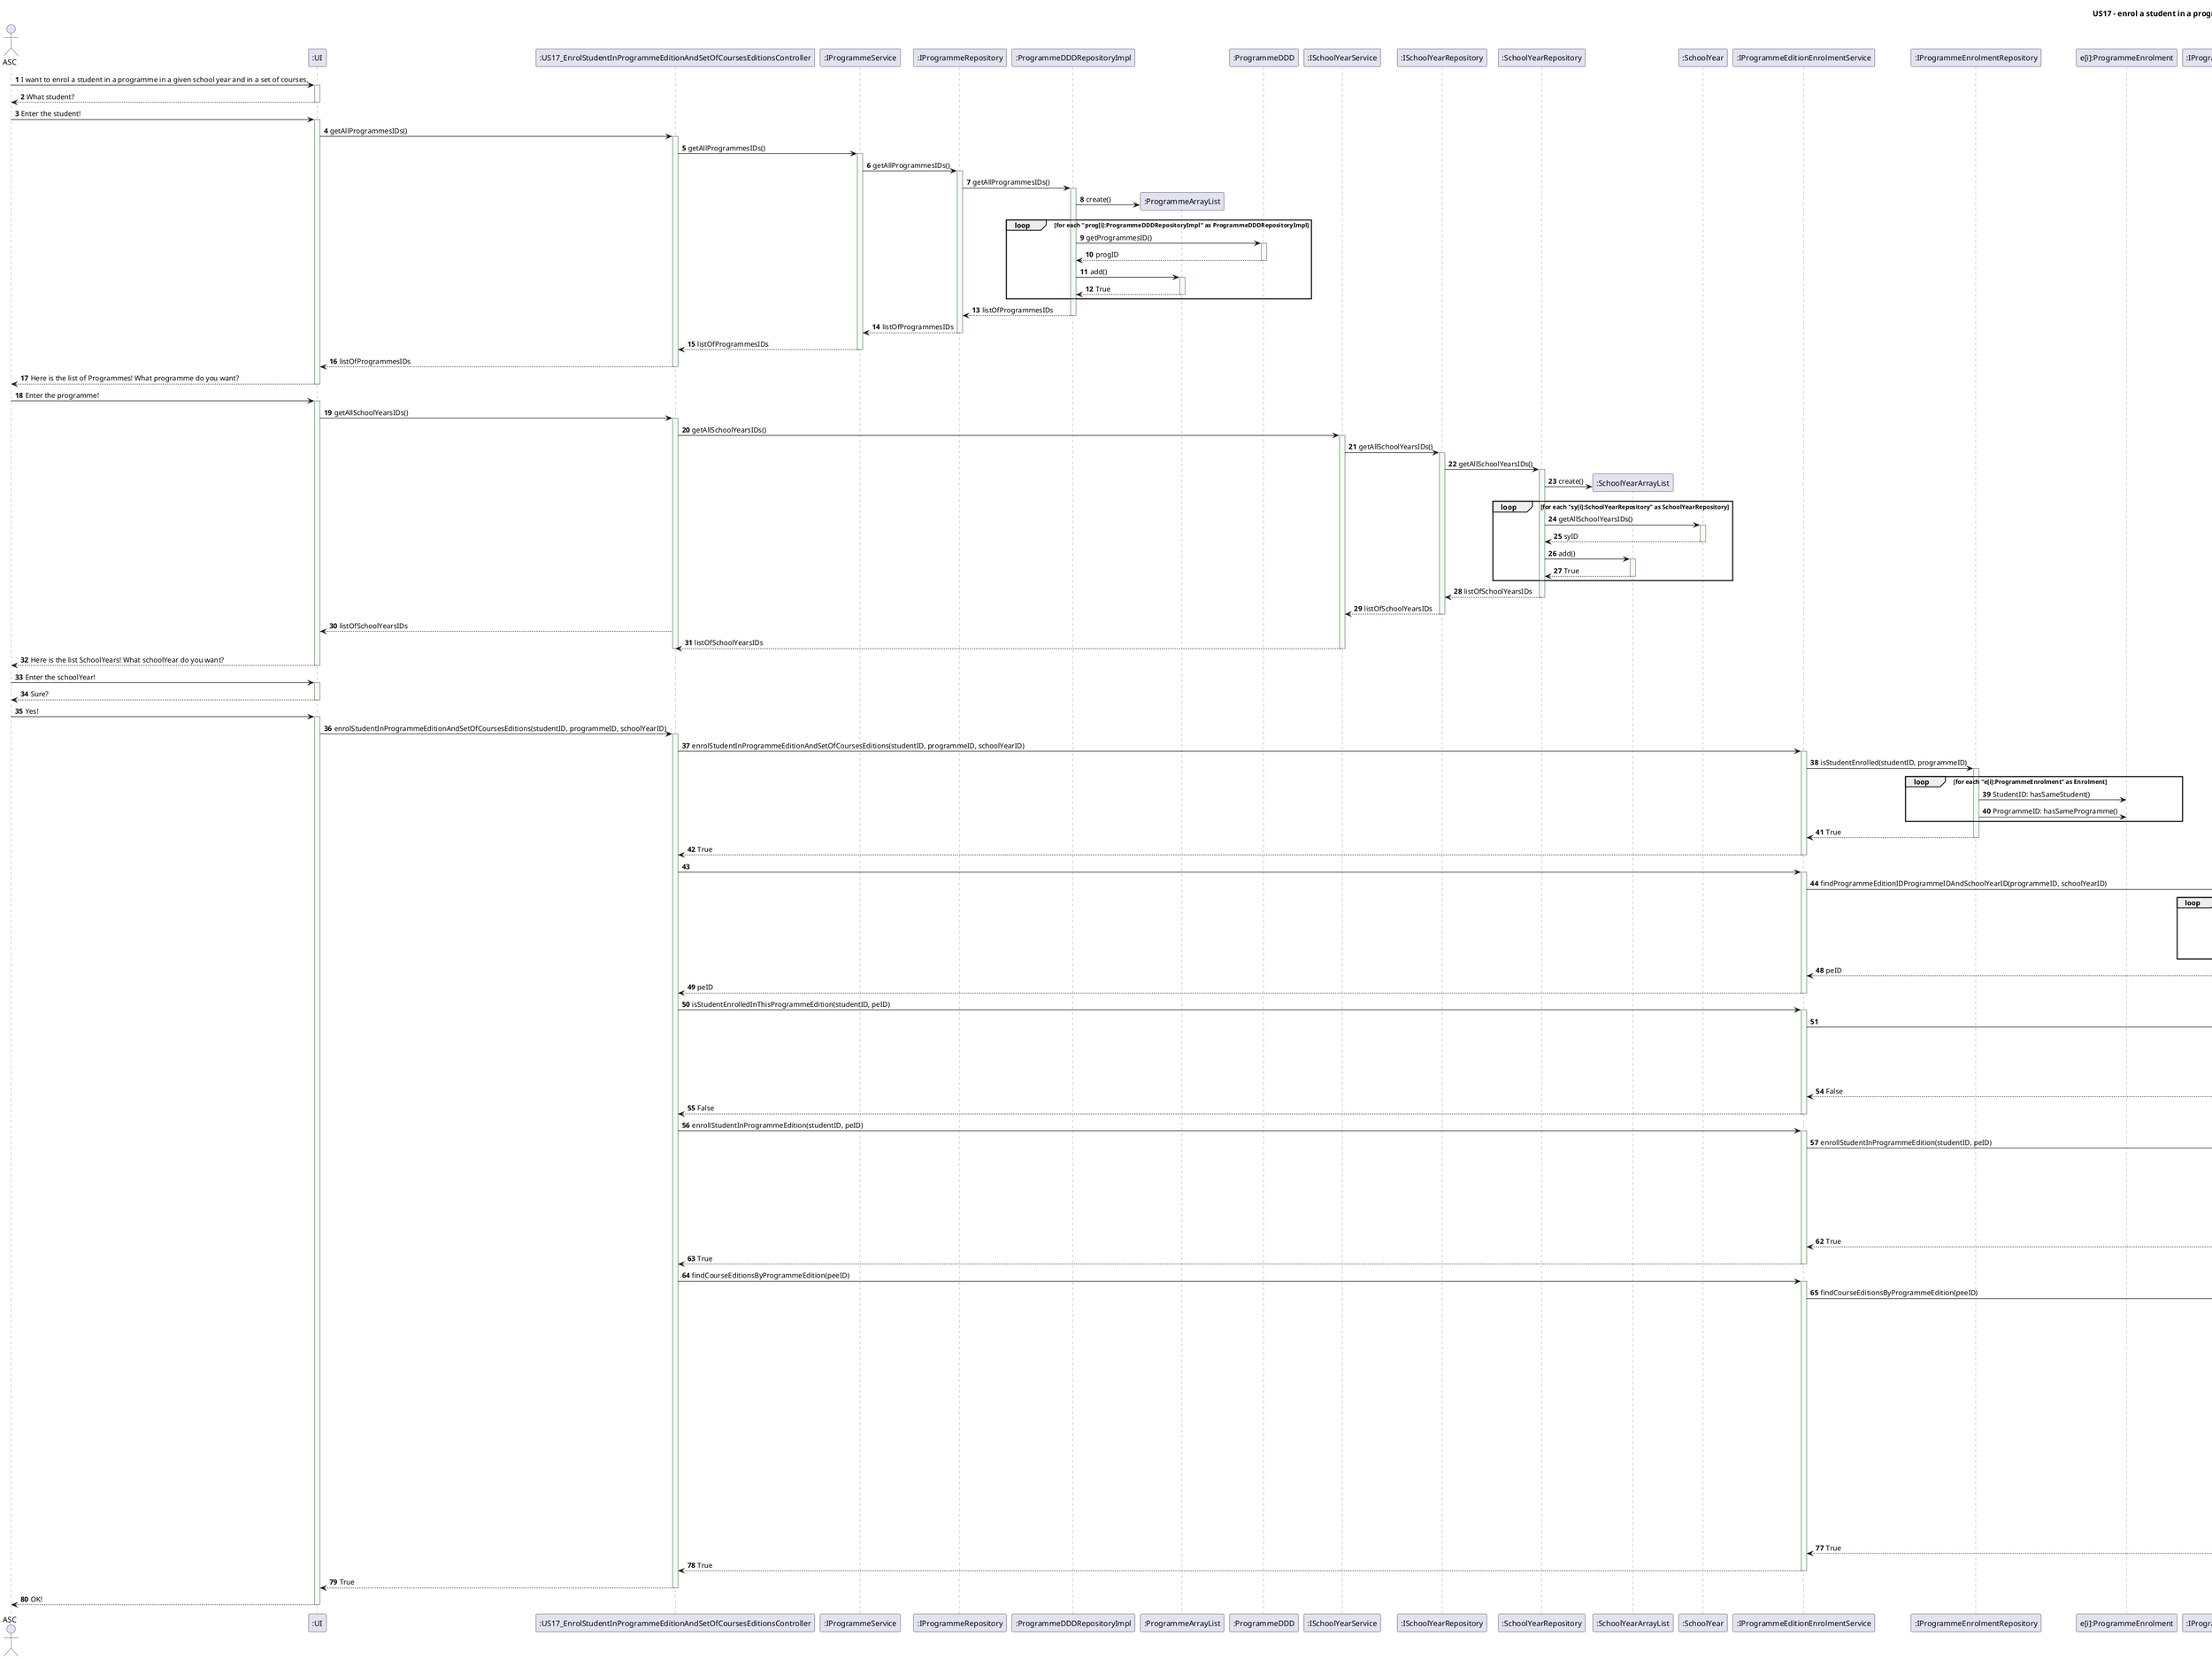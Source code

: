 @startuml
autonumber
skinparam sequence {
LifeLineBorderColor Grey
LifeLineBackgroundColor HoneyDew
}
title US17 - enrol a student in a programme in a given school year and in a set of courses
actor ASC
participant ":UI" as UI
ASC -> UI : I want to enrol a student in a programme in a given school year and in a set of courses.
activate UI
UI --> ASC : What student?
deactivate UI
ASC -> UI : Enter the student!

'' Get Programmes

activate UI
participant ":US17_EnrolStudentInProgrammeEditionAndSetOfCoursesEditionsController" as Controller
UI -> Controller : getAllProgrammesIDs()
activate Controller
participant ":IProgrammeService" as IProgrammeService
Controller -> IProgrammeService : getAllProgrammesIDs()
participant ":IProgrammeRepository" as ProgrammeRepository
activate IProgrammeService
IProgrammeService -> ProgrammeRepository : getAllProgrammesIDs()
activate ProgrammeRepository
participant ":ProgrammeDDDRepositoryImpl" as ProgrammeDDDRepositoryImpl
ProgrammeRepository -> ProgrammeDDDRepositoryImpl : getAllProgrammesIDs()
activate ProgrammeDDDRepositoryImpl

create ":ProgrammeArrayList"
ProgrammeDDDRepositoryImpl -> ":ProgrammeArrayList": create()
participant ":ProgrammeDDD" as ProgrammeDDD
loop for each "prog[i]:ProgrammeDDDRepositoryImpl" as ProgrammeDDDRepositoryImpl
ProgrammeDDDRepositoryImpl -> ProgrammeDDD :  getProgrammesID()
participant ":ProgrammeDDD" as ProgrammeDDD
activate ProgrammeDDD
ProgrammeDDD --> ProgrammeDDDRepositoryImpl : progID
deactivate ProgrammeDDD
ProgrammeDDDRepositoryImpl -> ":ProgrammeArrayList" :  add()
activate ":ProgrammeArrayList"
":ProgrammeArrayList" --> ProgrammeDDDRepositoryImpl: True
deactivate ":ProgrammeArrayList"
end

ProgrammeDDDRepositoryImpl --> ProgrammeRepository : listOfProgrammesIDs
deactivate ProgrammeDDDRepositoryImpl
ProgrammeRepository --> IProgrammeService : listOfProgrammesIDs
deactivate ProgrammeRepository
IProgrammeService --> Controller : listOfProgrammesIDs
deactivate IProgrammeService
Controller --> UI : listOfProgrammesIDs
deactivate Controller
UI --> ASC : Here is the list of Programmes! What programme do you want?
deactivate UI
ASC -> UI : Enter the programme!

'' Get SchoolYears

activate UI
UI -> Controller : getAllSchoolYearsIDs()
activate Controller
participant ":ISchoolYearService" as ISchoolYearService
Controller -> ISchoolYearService : getAllSchoolYearsIDs()
participant ":ISchoolYearRepository" as ISchoolYearRepository
participant ":SchoolYearRepository" as SchoolYearRepository
activate ISchoolYearService
ISchoolYearService -> ISchoolYearRepository : getAllSchoolYearsIDs()
activate ISchoolYearRepository
ISchoolYearRepository -> SchoolYearRepository : getAllSchoolYearsIDs()
activate SchoolYearRepository

create ":SchoolYearArrayList"
SchoolYearRepository -> ":SchoolYearArrayList": create()
participant ":SchoolYear" as SchoolYear
loop for each "sy[i]:SchoolYearRepository" as SchoolYearRepository
SchoolYearRepository -> SchoolYear :  getAllSchoolYearsIDs()
participant ":SchoolYear" as SchoolYear
activate SchoolYear
SchoolYear --> SchoolYearRepository : syID
deactivate SchoolYear
SchoolYearRepository -> ":SchoolYearArrayList" :  add()
activate ":SchoolYearArrayList"
":SchoolYearArrayList" --> SchoolYearRepository: True
deactivate ":SchoolYearArrayList"
end
SchoolYearRepository --> ISchoolYearRepository : listOfSchoolYearsIDs
deactivate SchoolYearRepository
ISchoolYearRepository --> ISchoolYearService : listOfSchoolYearsIDs

deactivate ISchoolYearRepository
Controller --> UI : listOfSchoolYearsIDs
ISchoolYearService --> Controller : listOfSchoolYearsIDs
deactivate ISchoolYearService
deactivate Controller
UI --> ASC : Here is the list SchoolYears! What schoolYear do you want?
deactivate UI
ASC -> UI : Enter the schoolYear!
activate UI
UI --> ASC : Sure?
deactivate UI
ASC -> UI : Yes!

activate UI
UI -> Controller : enrolStudentInProgrammeEditionAndSetOfCoursesEditions(studentID, programmeID, schoolYearID)
activate Controller
participant ":IProgrammeEditionEnrolmentService" as IProgrammeEditionEnrolmentService
Controller -> IProgrammeEditionEnrolmentService : enrolStudentInProgrammeEditionAndSetOfCoursesEditions(studentID, programmeID, schoolYearID)
activate IProgrammeEditionEnrolmentService
'' Is Student Enrolled
participant ":IProgrammeEnrolmentRepository" as IProgrammeEnrolmentRepository
IProgrammeEditionEnrolmentService -> IProgrammeEnrolmentRepository : isStudentEnrolled(studentID, programmeID)
activate IProgrammeEnrolmentRepository
participant "e[i]:ProgrammeEnrolment" as Enrolment
loop for each "e[i]:ProgrammeEnrolment" as Enrolment
IProgrammeEnrolmentRepository -> Enrolment : StudentID: hasSameStudent()
IProgrammeEnrolmentRepository -> Enrolment : ProgrammeID: hasSameProgramme()
end
deactivate Enrolment
IProgrammeEnrolmentRepository --> IProgrammeEditionEnrolmentService : True
deactivate IProgrammeEnrolmentRepository
IProgrammeEditionEnrolmentService --> Controller : True
deactivate IProgrammeEditionEnrolmentService

'' Find Programme Edition by SchoolYear and Programme
participant ":IProgrammeEditionRepository" as ProgrammeEditionRepository
Controller -> IProgrammeEditionEnrolmentService
activate IProgrammeEditionEnrolmentService
IProgrammeEditionEnrolmentService -> ProgrammeEditionRepository : findProgrammeEditionIDProgrammeIDAndSchoolYearID(programmeID, schoolYearID)
activate ProgrammeEditionRepository
participant ":ProgrammeEdition" as ProgrammeEdition
loop for each "pe[i]:ProgrammeEditionRepository" as ProgrammeEditionRepository
ProgrammeEditionRepository -> ProgrammeEdition : programmeEditionID : findProgrammeIDInProgrammeEdition(programmeID)
ProgrammeEditionRepository -> ProgrammeEdition : programmeEditionID : findSchoolYearIDInProgrammeEdition(schoolYearID)
ProgrammeEdition --> ProgrammeEditionRepository : peID
end
ProgrammeEditionRepository --> IProgrammeEditionEnrolmentService :  peID
deactivate ProgrammeEditionRepository
IProgrammeEditionEnrolmentService --> Controller : peID
deactivate IProgrammeEditionEnrolmentService

'' Is Student Enrolled in This Programme Edition

participant ":IProgrammeEditionEnrolmentRepository" as ProgrammeEditionEnrolmentRepository
Controller -> IProgrammeEditionEnrolmentService : isStudentEnrolledInThisProgrammeEdition(studentID, peID)
activate IProgrammeEditionEnrolmentService
IProgrammeEditionEnrolmentService ->  ProgrammeEditionEnrolmentRepository
activate ProgrammeEditionEnrolmentRepository
participant ":ProgrammeEditionEnrolment" as ProgrammeEditionEnrolment
loop for each "pee[i]:ProgrammeEditionEnrolmentRepository" as ProgrammeEditionEnrolmentRepository
participant ":Student" as Student
ProgrammeEditionEnrolmentRepository -> ProgrammeEditionEnrolment: ProgrammeEditionEnrolment: hasSameProgrammeEdition(programmeEditionID)
ProgrammeEditionEnrolmentRepository -> ProgrammeEditionEnrolment: ProgrammeEditionEnrolment: hasSameStudent(studentID)
participant ":ProgrammeEditionEnrolment" as ProgrammeEditionEnrolment
end
ProgrammeEditionEnrolmentRepository --> IProgrammeEditionEnrolmentService : False
deactivate "ProgrammeEditionEnrolmentRepository"
IProgrammeEditionEnrolmentService --> Controller : False
deactivate IProgrammeEditionEnrolmentService

'' Enroll Student in Programme Edition
Controller -> IProgrammeEditionEnrolmentService : enrollStudentInProgrammeEdition(studentID, peID)
activate IProgrammeEditionEnrolmentService
IProgrammeEditionEnrolmentService -> ProgrammeEditionEnrolmentRepository : enrollStudentInProgrammeEdition(studentID, peID)
activate "ProgrammeEditionEnrolmentRepository"
participant ":IProgrammeEditionEnrolmentFactory" as IProgrammeEditionEnrolmentFactory
ProgrammeEditionEnrolmentRepository -> IProgrammeEditionEnrolmentFactory: newProgrammeEditionEnrolment(studentID, peID)
activate IProgrammeEditionEnrolmentFactory
create "peeID:ProgrammeEditionEnrolment"
IProgrammeEditionEnrolmentFactory -> "peeID:ProgrammeEditionEnrolment" : newProgrammeEditionEnrolment(studentID, peID)
deactivate IProgrammeEditionEnrolmentFactory
create "pe[i]:ProgrammeEditionIDArrayList"
ProgrammeEditionEnrolmentRepository -> "pe[i]:ProgrammeEditionIDArrayList":  add(peeID)
activate "pe[i]:ProgrammeEditionIDArrayList"
ProgrammeEditionEnrolmentRepository <-- "pe[i]:ProgrammeEditionIDArrayList":  True
deactivate "pe[i]:ProgrammeEditionIDArrayList"
ProgrammeEditionEnrolmentRepository --> IProgrammeEditionEnrolmentService : True
deactivate ProgrammeEditionEnrolmentRepository
IProgrammeEditionEnrolmentService --> Controller : True
deactivate IProgrammeEditionEnrolmentService

'' Find Course Edition by Programme Edition

participant ":ICourseEditionRepository" as CourseEditionRepository
Controller -> IProgrammeEditionEnrolmentService : findCourseEditionsByProgrammeEdition(peeID)
activate IProgrammeEditionEnrolmentService
IProgrammeEditionEnrolmentService -> CourseEditionRepository : findCourseEditionsByProgrammeEdition(peeID)
participant ":CourseEdition" as CourseEdition
activate CourseEditionRepository
participant ":CourseEditionListFactory" as CourseEditionListFactory
CourseEditionRepository -> CourseEditionListFactory: newArrayList()
activate CourseEditionListFactory
create "ce[i]:CourseEditionIDArrayList"
CourseEditionListFactory -> "ce[i]:CourseEditionIDArrayList": newArrayList ()
deactivate CourseEditionListFactory
loop for each "ce[i]:CourseEditionRepository" as CourseEditionRepository
CourseEditionRepository -> CourseEdition :  getProgrammeEditionID()
activate CourseEdition
CourseEdition --> CourseEditionRepository : ceID
deactivate CourseEdition
participant ":CourseEditionArrayList" as CourseEditionArrayList
CourseEditionRepository -> "ce[i]:CourseEditionIDArrayList" :  add(ceID)
activate "ce[i]:CourseEditionIDArrayList"
"ce[i]:CourseEditionIDArrayList" --> CourseEditionRepository: True
deactivate "ce[i]:CourseEditionIDArrayList"
end
participant ":ICourseEditionEnrolmentRepository" as CourseEditionEnrolmentRepository
CourseEditionRepository -> CourseEditionEnrolmentRepository : enrolStudentInProgrammeCourseEditions(studentID, CourseEditionIDArrayList)
deactivate CourseEditionRepository
participant ":CourseEditionEnrolment" as CourseEditionEnrolment
activate CourseEditionEnrolmentRepository
loop for each "cee[i]:CourseEditionEnrolmentRepository" as CourseEditionEnrolmentRepository
CourseEditionEnrolmentRepository -> CourseEditionEnrolment : findByStudentAndEdition(studentID, ceID)
CourseEditionEnrolmentRepository -> CourseEditionEnrolment : isPresent()
create CourseEditionEnrolmentHashSet
CourseEditionEnrolmentRepository -> CourseEditionEnrolmentHashSet : enrolStudentInACourseEdition(studentID, ceID)
activate CourseEditionEnrolmentHashSet
CourseEditionEnrolmentHashSet --> CourseEditionEnrolmentRepository : True
deactivate CourseEditionEnrolmentHashSet
end
CourseEditionEnrolmentRepository --> IProgrammeEditionEnrolmentService : True
deactivate CourseEditionEnrolmentRepository
IProgrammeEditionEnrolmentService --> Controller : True
deactivate IProgrammeEditionEnrolmentService
Controller --> UI : True
deactivate Controller
UI --> ASC: OK!
deactivate UI

@enduml